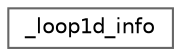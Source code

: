 digraph "Graphical Class Hierarchy"
{
 // LATEX_PDF_SIZE
  bgcolor="transparent";
  edge [fontname=Helvetica,fontsize=10,labelfontname=Helvetica,labelfontsize=10];
  node [fontname=Helvetica,fontsize=10,shape=box,height=0.2,width=0.4];
  rankdir="LR";
  Node0 [id="Node000000",label="_loop1d_info",height=0.2,width=0.4,color="grey40", fillcolor="white", style="filled",URL="$df/d20/struct__loop1d__info.html",tooltip=" "];
}
